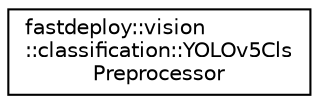 digraph "Graphical Class Hierarchy"
{
  edge [fontname="Helvetica",fontsize="10",labelfontname="Helvetica",labelfontsize="10"];
  node [fontname="Helvetica",fontsize="10",shape=record];
  rankdir="LR";
  Node1 [label="fastdeploy::vision\l::classification::YOLOv5Cls\lPreprocessor",height=0.2,width=0.4,color="black", fillcolor="white", style="filled",URL="$classfastdeploy_1_1vision_1_1classification_1_1YOLOv5ClsPreprocessor.html",tooltip="Preprocessor object for YOLOv5Cls serials model. "];
}
